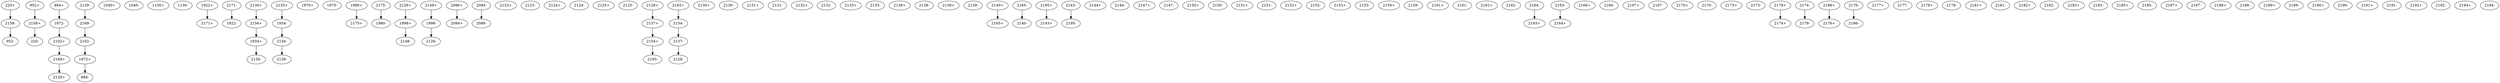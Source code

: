 digraph adj {
graph [k=96]
edge [d=-95]
"220+" [l=662]
"220-" [l=662]
"884+" [l=4169]
"884-" [l=4169]
"952+" [l=4260]
"952-" [l=4260]
"1040+" [l=541]
"1040-" [l=541]
"1130+" [l=725]
"1130-" [l=725]
"1922+" [l=53038]
"1922-" [l=53038]
"1934+" [l=56200]
"1934-" [l=56200]
"1970+" [l=594]
"1970-" [l=594]
"1972+" [l=42718]
"1972-" [l=42718]
"1980+" [l=539]
"1980-" [l=539]
"1998+" [l=29633]
"1998-" [l=29633]
"2086+" [l=616]
"2086-" [l=616]
"2094+" [l=1499]
"2094-" [l=1499]
"2102+" [l=59025]
"2102-" [l=59025]
"2123+" [l=25906]
"2123-" [l=25906]
"2124+" [l=8790]
"2124-" [l=8790]
"2125+" [l=3017]
"2125-" [l=3017]
"2126+" [l=47406]
"2126-" [l=47406]
"2128+" [l=19325]
"2128-" [l=19325]
"2129+" [l=9629]
"2129-" [l=9629]
"2130+" [l=164874]
"2130-" [l=164874]
"2131+" [l=43442]
"2131-" [l=43442]
"2132+" [l=4056]
"2132-" [l=4056]
"2133+" [l=4723]
"2133-" [l=4723]
"2135+" [l=48077]
"2135-" [l=48077]
"2136+" [l=225983]
"2136-" [l=225983]
"2137+" [l=3918]
"2137-" [l=3918]
"2138+" [l=17296]
"2138-" [l=17296]
"2139+" [l=1730]
"2139-" [l=1730]
"2140+" [l=4298]
"2140-" [l=4298]
"2143+" [l=18288]
"2143-" [l=18288]
"2144+" [l=3355]
"2144-" [l=3355]
"2147+" [l=7275]
"2147-" [l=7275]
"2148+" [l=49106]
"2148-" [l=49106]
"2150+" [l=10642]
"2150-" [l=10642]
"2151+" [l=4318]
"2151-" [l=4318]
"2152+" [l=62337]
"2152-" [l=62337]
"2153+" [l=17207]
"2153-" [l=17207]
"2154+" [l=131801]
"2154-" [l=131801]
"2156+" [l=137328]
"2156-" [l=137328]
"2158+" [l=99451]
"2158-" [l=99451]
"2159+" [l=169517]
"2159-" [l=169517]
"2161+" [l=316649]
"2161-" [l=316649]
"2162+" [l=94728]
"2162-" [l=94728]
"2163+" [l=79912]
"2163-" [l=79912]
"2164+" [l=89916]
"2164-" [l=89916]
"2165+" [l=7029]
"2165-" [l=7029]
"2166+" [l=11669]
"2166-" [l=11669]
"2167+" [l=21358]
"2167-" [l=21358]
"2169+" [l=84317]
"2169-" [l=84317]
"2170+" [l=78407]
"2170-" [l=78407]
"2171+" [l=60172]
"2171-" [l=60172]
"2173+" [l=5400]
"2173-" [l=5400]
"2174+" [l=1909]
"2174-" [l=1909]
"2175+" [l=77221]
"2175-" [l=77221]
"2176+" [l=179323]
"2176-" [l=179323]
"2177+" [l=101799]
"2177-" [l=101799]
"2178+" [l=226745]
"2178-" [l=226745]
"2179+" [l=71420]
"2179-" [l=71420]
"2181+" [l=9361]
"2181-" [l=9361]
"2182+" [l=129789]
"2182-" [l=129789]
"2183+" [l=174077]
"2183-" [l=174077]
"2185+" [l=2953]
"2185-" [l=2953]
"2186+" [l=193795]
"2186-" [l=193795]
"2187+" [l=27080]
"2187-" [l=27080]
"2188+" [l=35266]
"2188-" [l=35266]
"2189+" [l=13203]
"2189-" [l=13203]
"2190+" [l=9536]
"2190-" [l=9536]
"2191+" [l=147360]
"2191-" [l=147360]
"2192+" [l=38354]
"2192-" [l=38354]
"2193+" [l=260909]
"2193-" [l=260909]
"2194+" [l=23628]
"2194-" [l=23628]
"2195+" [l=177672]
"2195-" [l=177672]
"220+" -> "2158-" [d=-247 e=20.5 n=66]
"884+" -> "1972-" [d=-95 e=0.0 n=21]
"952+" -> "2158+" [d=-317 e=33.3 n=25]
"1922+" -> "2171+" [d=-243 e=30.9 n=29]
"1934+" -> "2135-" [d=-235 e=28.1 n=35]
"1934-" -> "2156-" [d=-195 e=26.3 n=40]
"1972+" -> "884-" [d=-95 e=0.0 n=21]
"1972-" -> "2102+" [d=-272 e=33.3 n=25]
"1980+" -> "2175+" [d=-222 e=37.2 n=20]
"1998+" -> "2148-" [d=-212 e=40.4 n=17]
"1998-" -> "2126-" [d=-208 e=30.4 n=30]
"2086+" -> "2094+" [d=-156 e=15.6 n=114]
"2094-" -> "2086-" [d=-156 e=15.6 n=114]
"2102+" -> "2169+" [d=-282 e=32.0 n=27]
"2102-" -> "1972+" [d=-272 e=33.3 n=25]
"2126+" -> "1998+" [d=-208 e=30.4 n=30]
"2128+" -> "2137+" [d=-3752 e=32.6 n=26]
"2129-" -> "2169-" [d=-188 e=41.6 n=16]
"2135+" -> "1934-" [d=-235 e=28.1 n=35]
"2136+" -> "2156+" [d=-32 e=0.0 n=18]
"2137+" -> "2154+" [d=-95 e=0.0 n=38]
"2137-" -> "2128-" [d=-3752 e=32.6 n=26]
"2140+" -> "2165+" [d=-38 e=15.1 n=122]
"2143-" -> "2195-" [d=-177 e=30.9 n=29]
"2148+" -> "1998-" [d=-212 e=40.4 n=17]
"2154+" -> "2193-" [d=-131448 e=40.4 n=17]
"2154-" -> "2137-" [d=-95 e=0.0 n=38]
"2156+" -> "1934+" [d=-195 e=26.3 n=40]
"2156-" -> "2136-" [d=-32 e=0.0 n=18]
"2158+" -> "220-" [d=-247 e=20.5 n=66]
"2158-" -> "952-" [d=-317 e=33.3 n=25]
"2163-" -> "2164+" [d=-356 e=30.9 n=29]
"2164-" -> "2163+" [d=-356 e=30.9 n=29]
"2165-" -> "2140-" [d=-38 e=15.1 n=122]
"2169+" -> "2129+" [d=-188 e=41.6 n=16]
"2169-" -> "2102-" [d=-282 e=32.0 n=27]
"2171-" -> "1922-" [d=-243 e=30.9 n=29]
"2174-" -> "2179-" [d=-172 e=29.9 n=31]
"2175-" -> "1980-" [d=-222 e=37.2 n=20]
"2176-" -> "2186-" [d=-277 e=26.0 n=41]
"2179+" -> "2174+" [d=-172 e=29.9 n=31]
"2186+" -> "2176+" [d=-277 e=26.0 n=41]
"2193+" -> "2154-" [d=-131448 e=40.4 n=17]
"2195+" -> "2143+" [d=-177 e=30.9 n=29]
}
